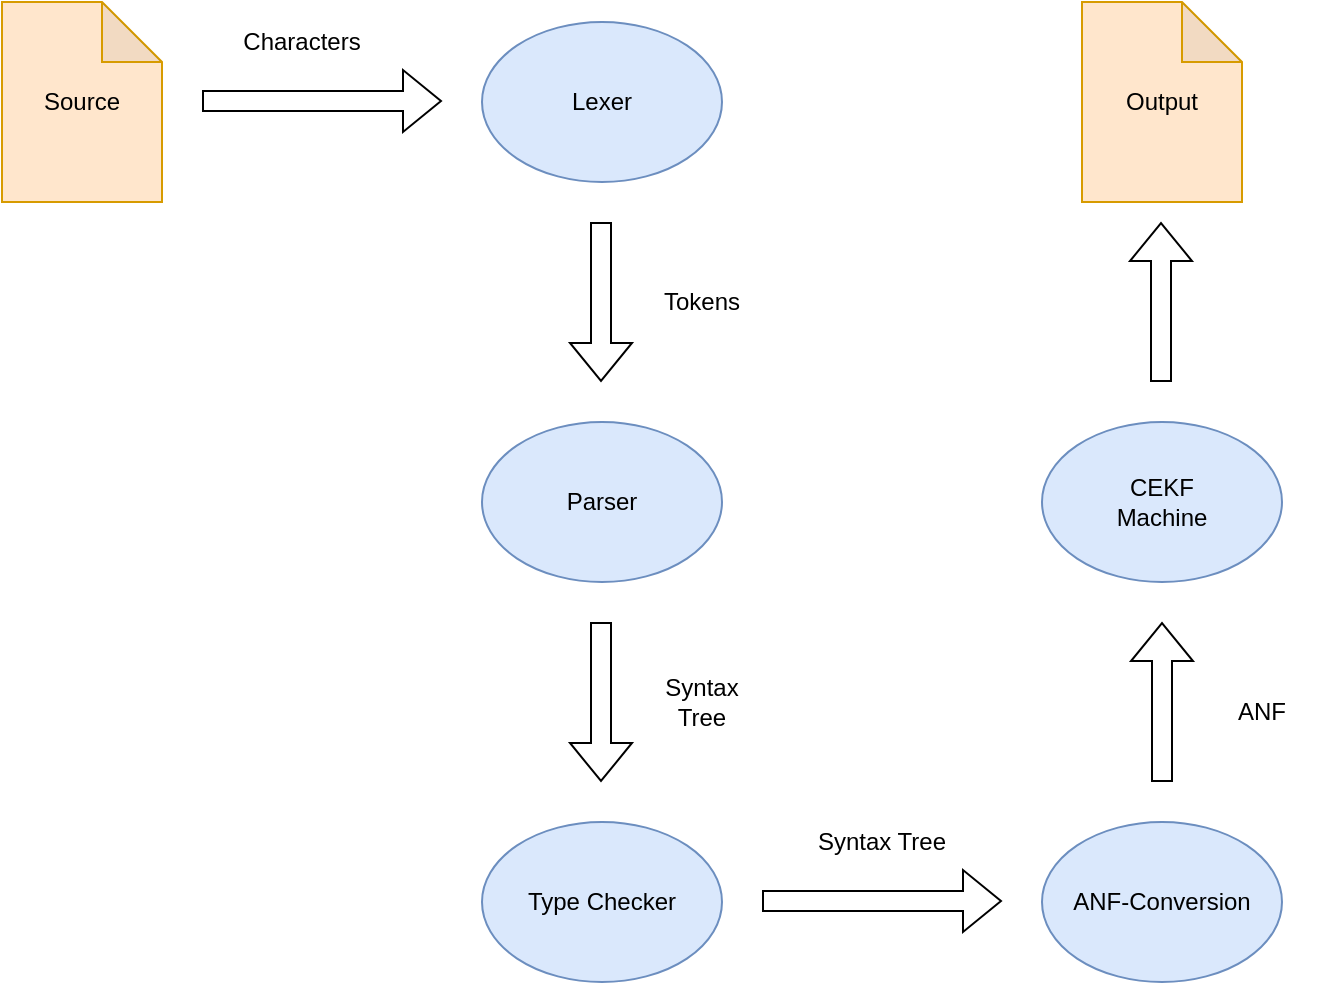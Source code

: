 <mxfile version="21.2.1" type="device">
  <diagram name="Page-1" id="wpqvAyM3P-CxVeywfdBl">
    <mxGraphModel dx="1346" dy="916" grid="1" gridSize="10" guides="1" tooltips="1" connect="1" arrows="1" fold="1" page="0" pageScale="1" pageWidth="827" pageHeight="1169" math="0" shadow="0">
      <root>
        <mxCell id="0" />
        <mxCell id="1" parent="0" />
        <mxCell id="dXAkt5ihNcGtexKwCEFu-1" value="Source" style="shape=note;whiteSpace=wrap;html=1;backgroundOutline=1;darkOpacity=0.05;fillColor=#ffe6cc;strokeColor=#d79b00;" vertex="1" parent="1">
          <mxGeometry x="20" y="290" width="80" height="100" as="geometry" />
        </mxCell>
        <mxCell id="dXAkt5ihNcGtexKwCEFu-3" value="Characters" style="text;html=1;strokeColor=none;fillColor=none;align=center;verticalAlign=middle;whiteSpace=wrap;rounded=0;" vertex="1" parent="1">
          <mxGeometry x="140" y="300" width="60" height="20" as="geometry" />
        </mxCell>
        <mxCell id="dXAkt5ihNcGtexKwCEFu-5" value="Lexer" style="ellipse;whiteSpace=wrap;html=1;fillColor=#dae8fc;strokeColor=#6c8ebf;" vertex="1" parent="1">
          <mxGeometry x="260" y="300" width="120" height="80" as="geometry" />
        </mxCell>
        <mxCell id="dXAkt5ihNcGtexKwCEFu-8" value="" style="shape=flexArrow;endArrow=classic;html=1;rounded=0;" edge="1" parent="1">
          <mxGeometry width="50" height="50" relative="1" as="geometry">
            <mxPoint x="319.5" y="400" as="sourcePoint" />
            <mxPoint x="319.5" y="480" as="targetPoint" />
          </mxGeometry>
        </mxCell>
        <mxCell id="dXAkt5ihNcGtexKwCEFu-9" value="Tokens" style="text;html=1;strokeColor=none;fillColor=none;align=center;verticalAlign=middle;whiteSpace=wrap;rounded=0;" vertex="1" parent="1">
          <mxGeometry x="340" y="430" width="60" height="20" as="geometry" />
        </mxCell>
        <mxCell id="dXAkt5ihNcGtexKwCEFu-10" value="Parser" style="ellipse;whiteSpace=wrap;html=1;fillColor=#dae8fc;strokeColor=#6c8ebf;" vertex="1" parent="1">
          <mxGeometry x="260" y="500" width="120" height="80" as="geometry" />
        </mxCell>
        <mxCell id="dXAkt5ihNcGtexKwCEFu-11" value="" style="shape=flexArrow;endArrow=classic;html=1;rounded=0;" edge="1" parent="1">
          <mxGeometry width="50" height="50" relative="1" as="geometry">
            <mxPoint x="319.5" y="600" as="sourcePoint" />
            <mxPoint x="319.5" y="680" as="targetPoint" />
          </mxGeometry>
        </mxCell>
        <mxCell id="dXAkt5ihNcGtexKwCEFu-12" value="Syntax Tree" style="text;html=1;strokeColor=none;fillColor=none;align=center;verticalAlign=middle;whiteSpace=wrap;rounded=0;" vertex="1" parent="1">
          <mxGeometry x="340" y="630" width="60" height="20" as="geometry" />
        </mxCell>
        <mxCell id="dXAkt5ihNcGtexKwCEFu-13" value="Type Checker" style="ellipse;whiteSpace=wrap;html=1;fillColor=#dae8fc;strokeColor=#6c8ebf;" vertex="1" parent="1">
          <mxGeometry x="260" y="700" width="120" height="80" as="geometry" />
        </mxCell>
        <mxCell id="dXAkt5ihNcGtexKwCEFu-14" value="" style="shape=flexArrow;endArrow=classic;html=1;rounded=0;" edge="1" parent="1">
          <mxGeometry width="50" height="50" relative="1" as="geometry">
            <mxPoint x="400" y="739.5" as="sourcePoint" />
            <mxPoint x="520" y="739.5" as="targetPoint" />
          </mxGeometry>
        </mxCell>
        <mxCell id="dXAkt5ihNcGtexKwCEFu-15" value="ANF" style="text;html=1;strokeColor=none;fillColor=none;align=center;verticalAlign=middle;whiteSpace=wrap;rounded=0;" vertex="1" parent="1">
          <mxGeometry x="620" y="630" width="60" height="30" as="geometry" />
        </mxCell>
        <mxCell id="dXAkt5ihNcGtexKwCEFu-16" value="Syntax Tree" style="text;html=1;strokeColor=none;fillColor=none;align=center;verticalAlign=middle;whiteSpace=wrap;rounded=0;" vertex="1" parent="1">
          <mxGeometry x="420" y="700" width="80" height="20" as="geometry" />
        </mxCell>
        <mxCell id="dXAkt5ihNcGtexKwCEFu-17" value="ANF-Conversion" style="ellipse;whiteSpace=wrap;html=1;fillColor=#dae8fc;strokeColor=#6c8ebf;" vertex="1" parent="1">
          <mxGeometry x="540" y="700" width="120" height="80" as="geometry" />
        </mxCell>
        <mxCell id="dXAkt5ihNcGtexKwCEFu-18" value="" style="shape=flexArrow;endArrow=classic;html=1;rounded=0;" edge="1" parent="1">
          <mxGeometry width="50" height="50" relative="1" as="geometry">
            <mxPoint x="600" y="680" as="sourcePoint" />
            <mxPoint x="600" y="600" as="targetPoint" />
          </mxGeometry>
        </mxCell>
        <mxCell id="dXAkt5ihNcGtexKwCEFu-19" value="CEKF&lt;br&gt;Machine" style="ellipse;whiteSpace=wrap;html=1;fillColor=#dae8fc;strokeColor=#6c8ebf;" vertex="1" parent="1">
          <mxGeometry x="540" y="500" width="120" height="80" as="geometry" />
        </mxCell>
        <mxCell id="dXAkt5ihNcGtexKwCEFu-20" value="" style="shape=flexArrow;endArrow=classic;html=1;rounded=0;" edge="1" parent="1">
          <mxGeometry width="50" height="50" relative="1" as="geometry">
            <mxPoint x="599.5" y="480" as="sourcePoint" />
            <mxPoint x="599.5" y="400" as="targetPoint" />
          </mxGeometry>
        </mxCell>
        <mxCell id="dXAkt5ihNcGtexKwCEFu-21" value="Output" style="shape=note;whiteSpace=wrap;html=1;backgroundOutline=1;darkOpacity=0.05;fillColor=#ffe6cc;strokeColor=#d79b00;" vertex="1" parent="1">
          <mxGeometry x="560" y="290" width="80" height="100" as="geometry" />
        </mxCell>
        <mxCell id="dXAkt5ihNcGtexKwCEFu-22" value="" style="shape=flexArrow;endArrow=classic;html=1;rounded=0;" edge="1" parent="1">
          <mxGeometry width="50" height="50" relative="1" as="geometry">
            <mxPoint x="120" y="339.5" as="sourcePoint" />
            <mxPoint x="240" y="339.5" as="targetPoint" />
          </mxGeometry>
        </mxCell>
      </root>
    </mxGraphModel>
  </diagram>
</mxfile>
